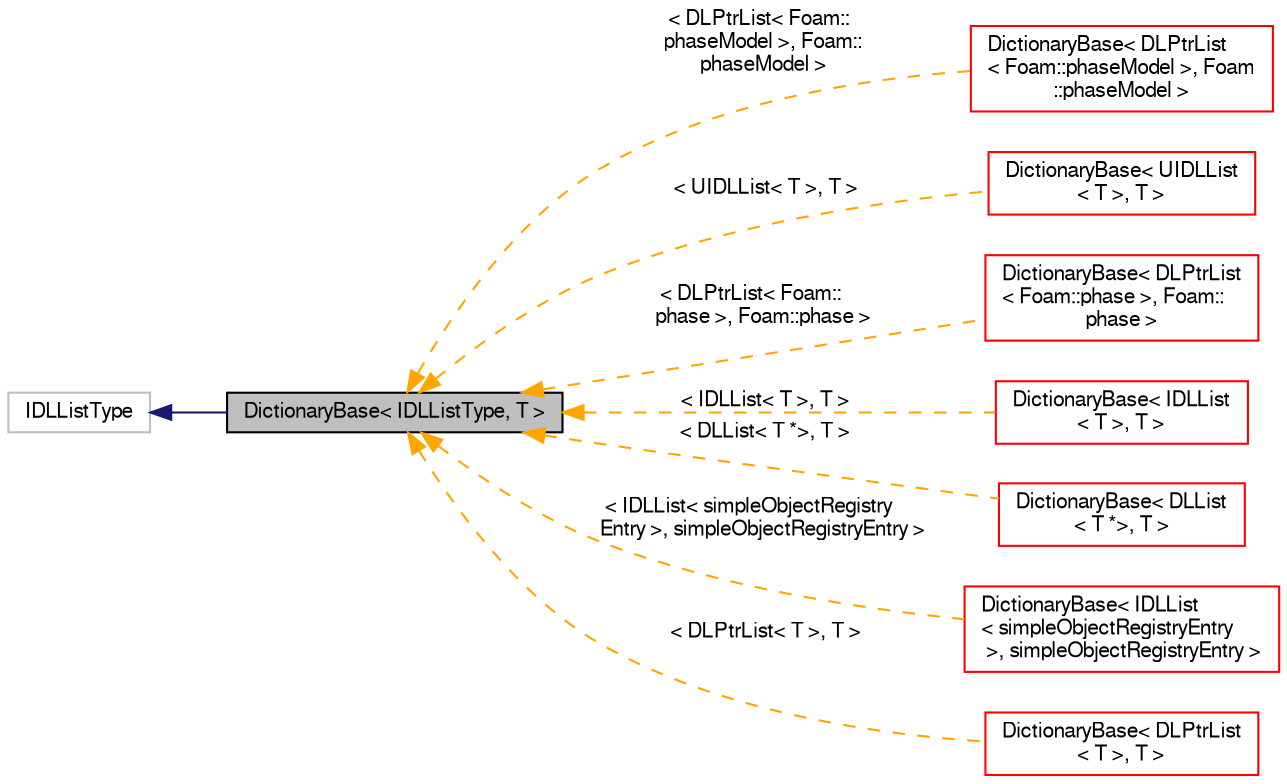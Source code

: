 digraph "DictionaryBase&lt; IDLListType, T &gt;"
{
  bgcolor="transparent";
  edge [fontname="FreeSans",fontsize="10",labelfontname="FreeSans",labelfontsize="10"];
  node [fontname="FreeSans",fontsize="10",shape=record];
  rankdir="LR";
  Node0 [label="DictionaryBase\< IDLListType, T \>",height=0.2,width=0.4,color="black", fillcolor="grey75", style="filled", fontcolor="black"];
  Node1 -> Node0 [dir="back",color="midnightblue",fontsize="10",style="solid",fontname="FreeSans"];
  Node1 [label="IDLListType",height=0.2,width=0.4,color="grey75"];
  Node0 -> Node2 [dir="back",color="orange",fontsize="10",style="dashed",label=" \< DLPtrList\< Foam::\lphaseModel \>, Foam::\lphaseModel \>" ,fontname="FreeSans"];
  Node2 [label="DictionaryBase\< DLPtrList\l\< Foam::phaseModel \>, Foam\l::phaseModel \>",height=0.2,width=0.4,color="red",URL="$a25670.html"];
  Node0 -> Node4 [dir="back",color="orange",fontsize="10",style="dashed",label=" \< UIDLList\< T \>, T \>" ,fontname="FreeSans"];
  Node4 [label="DictionaryBase\< UIDLList\l\< T \>, T \>",height=0.2,width=0.4,color="red",URL="$a25670.html"];
  Node0 -> Node6 [dir="back",color="orange",fontsize="10",style="dashed",label=" \< DLPtrList\< Foam::\lphase \>, Foam::phase \>" ,fontname="FreeSans"];
  Node6 [label="DictionaryBase\< DLPtrList\l\< Foam::phase \>, Foam::\lphase \>",height=0.2,width=0.4,color="red",URL="$a25670.html"];
  Node0 -> Node8 [dir="back",color="orange",fontsize="10",style="dashed",label=" \< IDLList\< T \>, T \>" ,fontname="FreeSans"];
  Node8 [label="DictionaryBase\< IDLList\l\< T \>, T \>",height=0.2,width=0.4,color="red",URL="$a25670.html"];
  Node0 -> Node12 [dir="back",color="orange",fontsize="10",style="dashed",label=" \< DLList\< T *\>, T \>" ,fontname="FreeSans"];
  Node12 [label="DictionaryBase\< DLList\l\< T *\>, T \>",height=0.2,width=0.4,color="red",URL="$a25670.html"];
  Node0 -> Node14 [dir="back",color="orange",fontsize="10",style="dashed",label=" \< IDLList\< simpleObjectRegistry\lEntry \>, simpleObjectRegistryEntry \>" ,fontname="FreeSans"];
  Node14 [label="DictionaryBase\< IDLList\l\< simpleObjectRegistryEntry\l \>, simpleObjectRegistryEntry \>",height=0.2,width=0.4,color="red",URL="$a25670.html"];
  Node0 -> Node15 [dir="back",color="orange",fontsize="10",style="dashed",label=" \< DLPtrList\< T \>, T \>" ,fontname="FreeSans"];
  Node15 [label="DictionaryBase\< DLPtrList\l\< T \>, T \>",height=0.2,width=0.4,color="red",URL="$a25670.html"];
}
